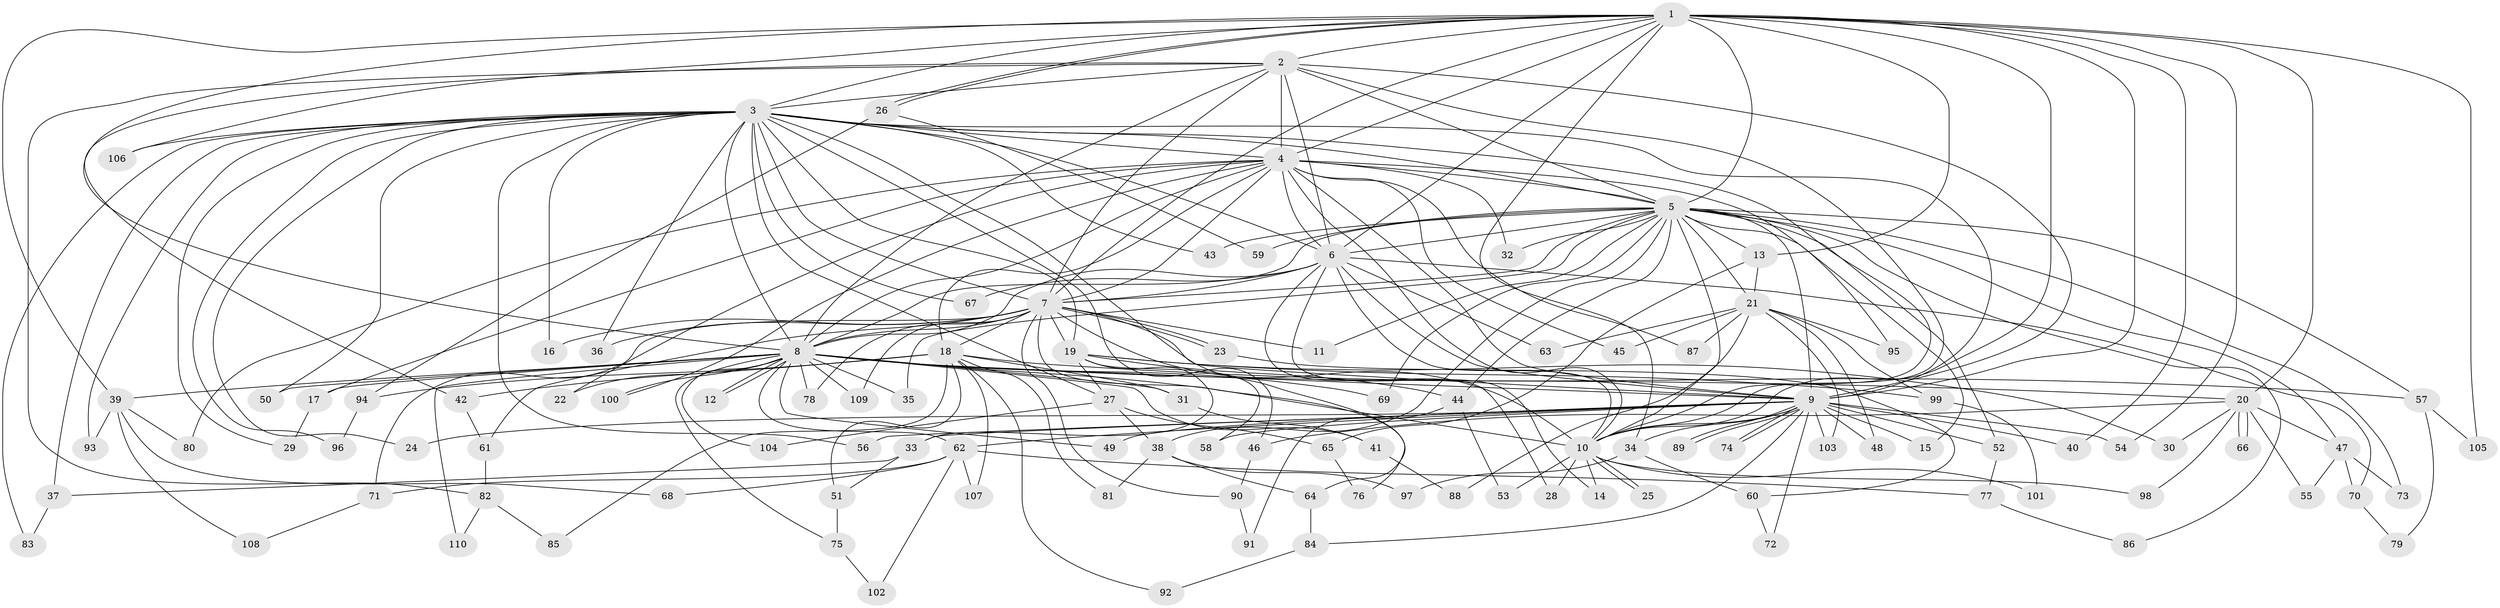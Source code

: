// coarse degree distribution, {25: 0.012987012987012988, 30: 0.025974025974025976, 14: 0.012987012987012988, 2: 0.5844155844155844, 1: 0.1038961038961039, 7: 0.012987012987012988, 3: 0.12987012987012986, 5: 0.012987012987012988, 4: 0.06493506493506493, 9: 0.025974025974025976, 15: 0.012987012987012988}
// Generated by graph-tools (version 1.1) at 2025/48/03/04/25 21:48:05]
// undirected, 110 vertices, 245 edges
graph export_dot {
graph [start="1"]
  node [color=gray90,style=filled];
  1;
  2;
  3;
  4;
  5;
  6;
  7;
  8;
  9;
  10;
  11;
  12;
  13;
  14;
  15;
  16;
  17;
  18;
  19;
  20;
  21;
  22;
  23;
  24;
  25;
  26;
  27;
  28;
  29;
  30;
  31;
  32;
  33;
  34;
  35;
  36;
  37;
  38;
  39;
  40;
  41;
  42;
  43;
  44;
  45;
  46;
  47;
  48;
  49;
  50;
  51;
  52;
  53;
  54;
  55;
  56;
  57;
  58;
  59;
  60;
  61;
  62;
  63;
  64;
  65;
  66;
  67;
  68;
  69;
  70;
  71;
  72;
  73;
  74;
  75;
  76;
  77;
  78;
  79;
  80;
  81;
  82;
  83;
  84;
  85;
  86;
  87;
  88;
  89;
  90;
  91;
  92;
  93;
  94;
  95;
  96;
  97;
  98;
  99;
  100;
  101;
  102;
  103;
  104;
  105;
  106;
  107;
  108;
  109;
  110;
  1 -- 2;
  1 -- 3;
  1 -- 4;
  1 -- 5;
  1 -- 6;
  1 -- 7;
  1 -- 8;
  1 -- 9;
  1 -- 10;
  1 -- 13;
  1 -- 20;
  1 -- 26;
  1 -- 26;
  1 -- 34;
  1 -- 39;
  1 -- 40;
  1 -- 54;
  1 -- 105;
  1 -- 106;
  2 -- 3;
  2 -- 4;
  2 -- 5;
  2 -- 6;
  2 -- 7;
  2 -- 8;
  2 -- 9;
  2 -- 10;
  2 -- 42;
  2 -- 82;
  3 -- 4;
  3 -- 5;
  3 -- 6;
  3 -- 7;
  3 -- 8;
  3 -- 9;
  3 -- 10;
  3 -- 16;
  3 -- 19;
  3 -- 24;
  3 -- 27;
  3 -- 29;
  3 -- 36;
  3 -- 37;
  3 -- 43;
  3 -- 46;
  3 -- 50;
  3 -- 56;
  3 -- 64;
  3 -- 67;
  3 -- 83;
  3 -- 93;
  3 -- 96;
  3 -- 106;
  4 -- 5;
  4 -- 6;
  4 -- 7;
  4 -- 8;
  4 -- 9;
  4 -- 10;
  4 -- 17;
  4 -- 18;
  4 -- 22;
  4 -- 32;
  4 -- 45;
  4 -- 80;
  4 -- 87;
  4 -- 95;
  4 -- 100;
  5 -- 6;
  5 -- 7;
  5 -- 8;
  5 -- 9;
  5 -- 10;
  5 -- 11;
  5 -- 13;
  5 -- 15;
  5 -- 21;
  5 -- 32;
  5 -- 35;
  5 -- 38;
  5 -- 43;
  5 -- 44;
  5 -- 47;
  5 -- 52;
  5 -- 57;
  5 -- 59;
  5 -- 69;
  5 -- 73;
  5 -- 86;
  6 -- 7;
  6 -- 8;
  6 -- 9;
  6 -- 10;
  6 -- 14;
  6 -- 28;
  6 -- 63;
  6 -- 67;
  6 -- 70;
  7 -- 8;
  7 -- 9;
  7 -- 10;
  7 -- 11;
  7 -- 16;
  7 -- 18;
  7 -- 19;
  7 -- 23;
  7 -- 23;
  7 -- 36;
  7 -- 61;
  7 -- 71;
  7 -- 76;
  7 -- 78;
  7 -- 90;
  7 -- 109;
  8 -- 9;
  8 -- 10;
  8 -- 12;
  8 -- 12;
  8 -- 17;
  8 -- 20;
  8 -- 22;
  8 -- 31;
  8 -- 35;
  8 -- 39;
  8 -- 41;
  8 -- 49;
  8 -- 50;
  8 -- 62;
  8 -- 69;
  8 -- 75;
  8 -- 78;
  8 -- 100;
  8 -- 104;
  8 -- 109;
  8 -- 110;
  9 -- 10;
  9 -- 15;
  9 -- 24;
  9 -- 33;
  9 -- 34;
  9 -- 40;
  9 -- 48;
  9 -- 49;
  9 -- 52;
  9 -- 54;
  9 -- 56;
  9 -- 58;
  9 -- 62;
  9 -- 72;
  9 -- 74;
  9 -- 74;
  9 -- 84;
  9 -- 89;
  9 -- 89;
  9 -- 103;
  10 -- 14;
  10 -- 25;
  10 -- 25;
  10 -- 28;
  10 -- 53;
  10 -- 98;
  10 -- 101;
  13 -- 21;
  13 -- 65;
  17 -- 29;
  18 -- 31;
  18 -- 42;
  18 -- 51;
  18 -- 57;
  18 -- 81;
  18 -- 85;
  18 -- 92;
  18 -- 94;
  18 -- 107;
  19 -- 27;
  19 -- 30;
  19 -- 33;
  19 -- 44;
  19 -- 58;
  19 -- 99;
  20 -- 30;
  20 -- 46;
  20 -- 47;
  20 -- 55;
  20 -- 66;
  20 -- 66;
  20 -- 98;
  21 -- 45;
  21 -- 48;
  21 -- 63;
  21 -- 87;
  21 -- 88;
  21 -- 95;
  21 -- 99;
  21 -- 103;
  23 -- 60;
  26 -- 59;
  26 -- 94;
  27 -- 38;
  27 -- 65;
  27 -- 104;
  31 -- 41;
  33 -- 37;
  33 -- 51;
  34 -- 60;
  34 -- 97;
  37 -- 83;
  38 -- 64;
  38 -- 81;
  38 -- 97;
  39 -- 68;
  39 -- 80;
  39 -- 93;
  39 -- 108;
  41 -- 88;
  42 -- 61;
  44 -- 53;
  44 -- 91;
  46 -- 90;
  47 -- 55;
  47 -- 70;
  47 -- 73;
  51 -- 75;
  52 -- 77;
  57 -- 79;
  57 -- 105;
  60 -- 72;
  61 -- 82;
  62 -- 68;
  62 -- 71;
  62 -- 77;
  62 -- 102;
  62 -- 107;
  64 -- 84;
  65 -- 76;
  70 -- 79;
  71 -- 108;
  75 -- 102;
  77 -- 86;
  82 -- 85;
  82 -- 110;
  84 -- 92;
  90 -- 91;
  94 -- 96;
  99 -- 101;
}
